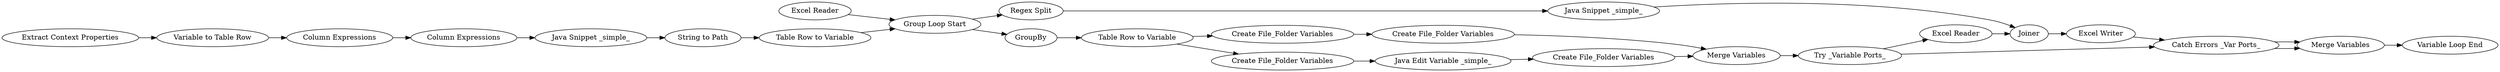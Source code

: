 digraph {
	1 [label="Excel Reader"]
	2 [label="Extract Context Properties"]
	3 [label="Column Expressions"]
	4 [label="Variable to Table Row"]
	5 [label="Column Expressions"]
	7 [label="Java Snippet _simple_"]
	8 [label="String to Path"]
	9 [label="Table Row to Variable"]
	10 [label="Create File_Folder Variables"]
	12 [label="Create File_Folder Variables"]
	13 [label="Group Loop Start"]
	14 [label="Excel Reader"]
	15 [label="Regex Split"]
	16 [label=GroupBy]
	17 [label="Table Row to Variable"]
	18 [label="Java Snippet _simple_"]
	19 [label=Joiner]
	20 [label="Java Edit Variable _simple_"]
	21 [label="Create File_Folder Variables"]
	22 [label="Create File_Folder Variables"]
	23 [label="Excel Writer"]
	24 [label="Variable Loop End"]
	25 [label="Try _Variable Ports_"]
	26 [label="Catch Errors _Var Ports_"]
	27 [label="Merge Variables"]
	28 [label="Merge Variables"]
	1 -> 13
	2 -> 4
	3 -> 5
	4 -> 3
	5 -> 7
	7 -> 8
	8 -> 9
	9 -> 13
	10 -> 12
	12 -> 28
	13 -> 15
	13 -> 16
	14 -> 19
	15 -> 18
	16 -> 17
	17 -> 10
	17 -> 21
	18 -> 19
	19 -> 23
	20 -> 22
	21 -> 20
	22 -> 28
	23 -> 26
	25 -> 14
	25 -> 26
	26 -> 27
	26 -> 27
	27 -> 24
	28 -> 25
	rankdir=LR
}
